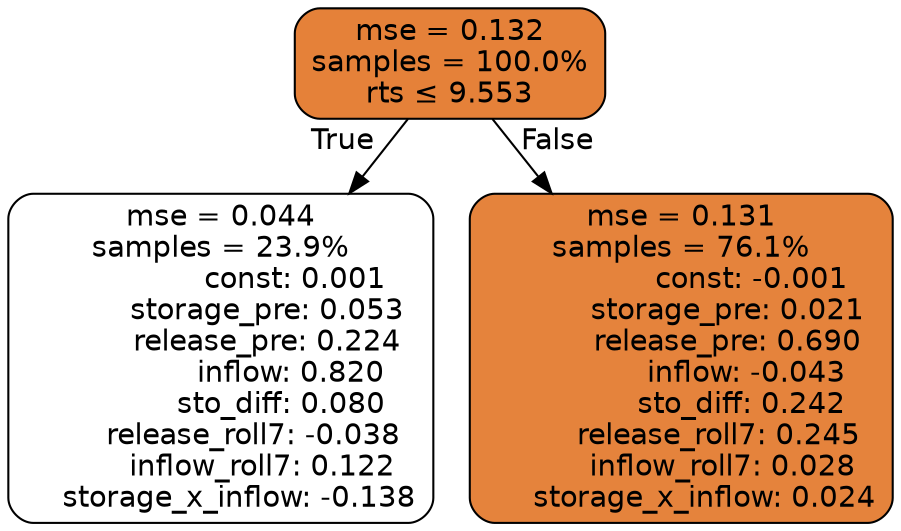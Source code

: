 digraph tree {
bgcolor="transparent"
node [shape=rectangle, style="filled, rounded", color="black", fontname=helvetica] ;
edge [fontname=helvetica] ;
	"0" [label="mse = 0.132
samples = 100.0%
rts &le; 9.553", fillcolor="#e58139"]
	"1" [label="mse = 0.044
samples = 23.9%
                const: 0.001
          storage_pre: 0.053
          release_pre: 0.224
               inflow: 0.820
             sto_diff: 0.080
       release_roll7: -0.038
         inflow_roll7: 0.122
    storage_x_inflow: -0.138", fillcolor="#ffffff"]
	"2" [label="mse = 0.131
samples = 76.1%
               const: -0.001
          storage_pre: 0.021
          release_pre: 0.690
              inflow: -0.043
             sto_diff: 0.242
        release_roll7: 0.245
         inflow_roll7: 0.028
     storage_x_inflow: 0.024", fillcolor="#e5833c"]

	"0" -> "1" [labeldistance=2.5, labelangle=45, headlabel="True"]
	"0" -> "2" [labeldistance=2.5, labelangle=-45, headlabel="False"]
}